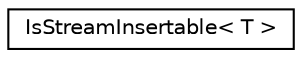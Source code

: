 digraph "Graphical Class Hierarchy"
{
  edge [fontname="Helvetica",fontsize="10",labelfontname="Helvetica",labelfontsize="10"];
  node [fontname="Helvetica",fontsize="10",shape=record];
  rankdir="LR";
  Node1 [label="IsStreamInsertable\< T \>",height=0.2,width=0.4,color="black", fillcolor="white", style="filled",URL="$classCatch_1_1Detail_1_1IsStreamInsertable.html"];
}
